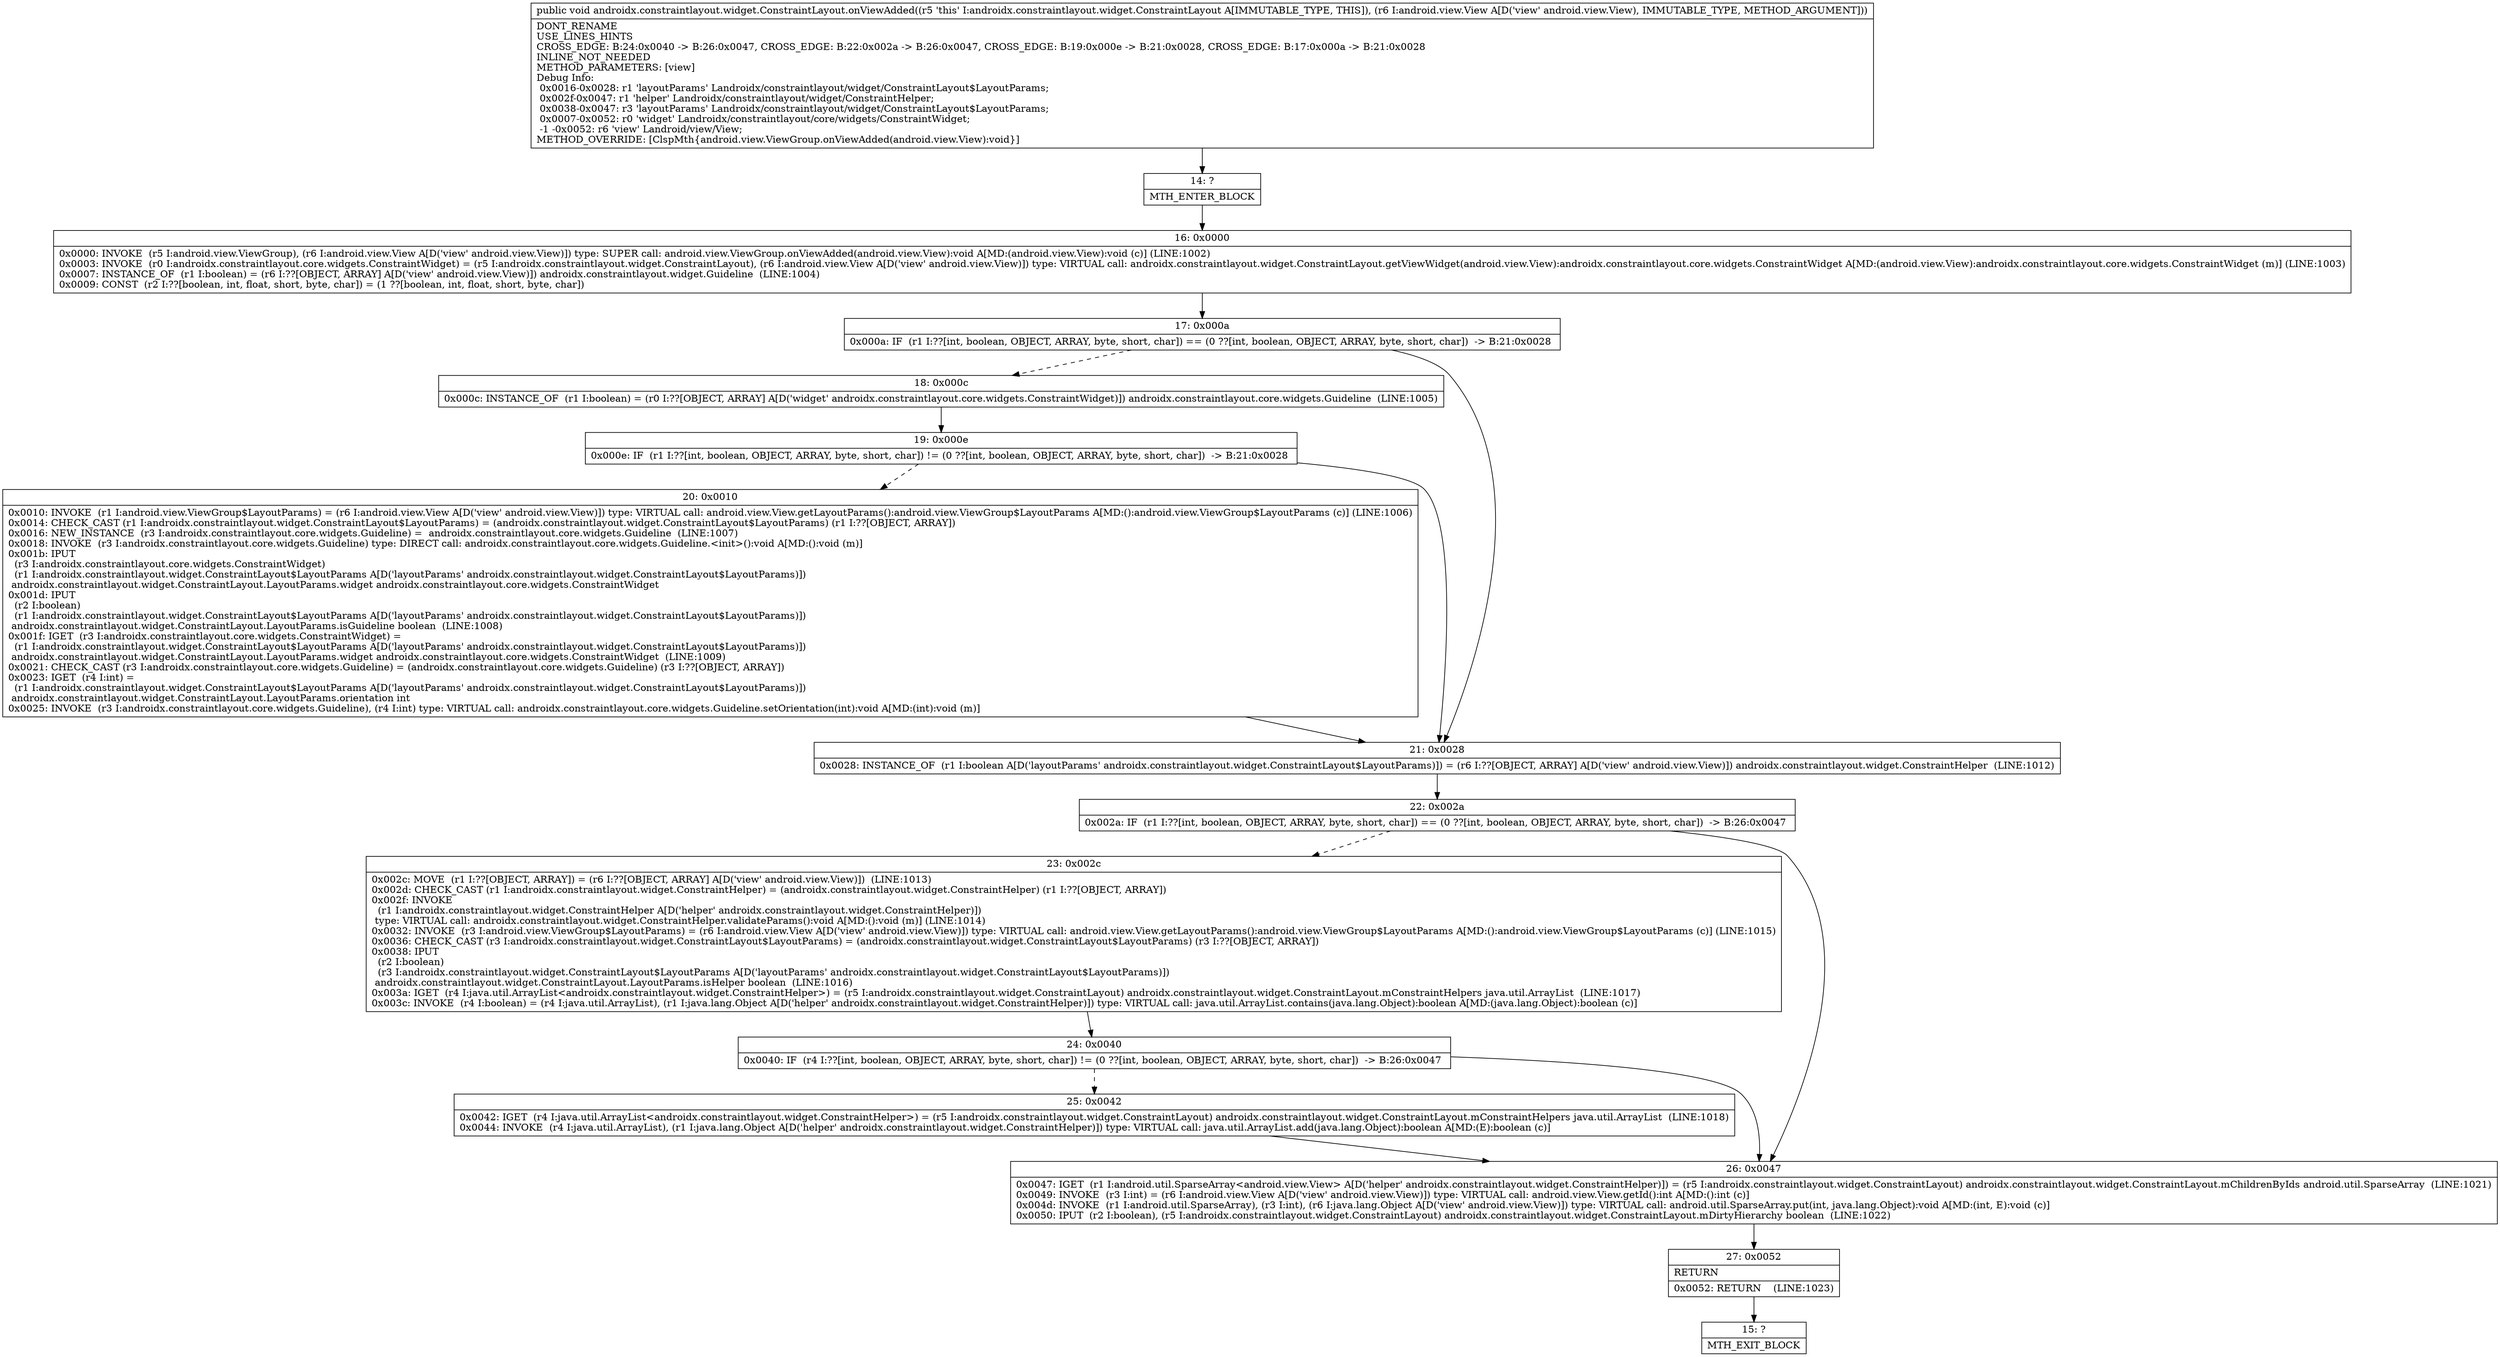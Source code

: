 digraph "CFG forandroidx.constraintlayout.widget.ConstraintLayout.onViewAdded(Landroid\/view\/View;)V" {
Node_14 [shape=record,label="{14\:\ ?|MTH_ENTER_BLOCK\l}"];
Node_16 [shape=record,label="{16\:\ 0x0000|0x0000: INVOKE  (r5 I:android.view.ViewGroup), (r6 I:android.view.View A[D('view' android.view.View)]) type: SUPER call: android.view.ViewGroup.onViewAdded(android.view.View):void A[MD:(android.view.View):void (c)] (LINE:1002)\l0x0003: INVOKE  (r0 I:androidx.constraintlayout.core.widgets.ConstraintWidget) = (r5 I:androidx.constraintlayout.widget.ConstraintLayout), (r6 I:android.view.View A[D('view' android.view.View)]) type: VIRTUAL call: androidx.constraintlayout.widget.ConstraintLayout.getViewWidget(android.view.View):androidx.constraintlayout.core.widgets.ConstraintWidget A[MD:(android.view.View):androidx.constraintlayout.core.widgets.ConstraintWidget (m)] (LINE:1003)\l0x0007: INSTANCE_OF  (r1 I:boolean) = (r6 I:??[OBJECT, ARRAY] A[D('view' android.view.View)]) androidx.constraintlayout.widget.Guideline  (LINE:1004)\l0x0009: CONST  (r2 I:??[boolean, int, float, short, byte, char]) = (1 ??[boolean, int, float, short, byte, char]) \l}"];
Node_17 [shape=record,label="{17\:\ 0x000a|0x000a: IF  (r1 I:??[int, boolean, OBJECT, ARRAY, byte, short, char]) == (0 ??[int, boolean, OBJECT, ARRAY, byte, short, char])  \-\> B:21:0x0028 \l}"];
Node_18 [shape=record,label="{18\:\ 0x000c|0x000c: INSTANCE_OF  (r1 I:boolean) = (r0 I:??[OBJECT, ARRAY] A[D('widget' androidx.constraintlayout.core.widgets.ConstraintWidget)]) androidx.constraintlayout.core.widgets.Guideline  (LINE:1005)\l}"];
Node_19 [shape=record,label="{19\:\ 0x000e|0x000e: IF  (r1 I:??[int, boolean, OBJECT, ARRAY, byte, short, char]) != (0 ??[int, boolean, OBJECT, ARRAY, byte, short, char])  \-\> B:21:0x0028 \l}"];
Node_20 [shape=record,label="{20\:\ 0x0010|0x0010: INVOKE  (r1 I:android.view.ViewGroup$LayoutParams) = (r6 I:android.view.View A[D('view' android.view.View)]) type: VIRTUAL call: android.view.View.getLayoutParams():android.view.ViewGroup$LayoutParams A[MD:():android.view.ViewGroup$LayoutParams (c)] (LINE:1006)\l0x0014: CHECK_CAST (r1 I:androidx.constraintlayout.widget.ConstraintLayout$LayoutParams) = (androidx.constraintlayout.widget.ConstraintLayout$LayoutParams) (r1 I:??[OBJECT, ARRAY]) \l0x0016: NEW_INSTANCE  (r3 I:androidx.constraintlayout.core.widgets.Guideline) =  androidx.constraintlayout.core.widgets.Guideline  (LINE:1007)\l0x0018: INVOKE  (r3 I:androidx.constraintlayout.core.widgets.Guideline) type: DIRECT call: androidx.constraintlayout.core.widgets.Guideline.\<init\>():void A[MD:():void (m)]\l0x001b: IPUT  \l  (r3 I:androidx.constraintlayout.core.widgets.ConstraintWidget)\l  (r1 I:androidx.constraintlayout.widget.ConstraintLayout$LayoutParams A[D('layoutParams' androidx.constraintlayout.widget.ConstraintLayout$LayoutParams)])\l androidx.constraintlayout.widget.ConstraintLayout.LayoutParams.widget androidx.constraintlayout.core.widgets.ConstraintWidget \l0x001d: IPUT  \l  (r2 I:boolean)\l  (r1 I:androidx.constraintlayout.widget.ConstraintLayout$LayoutParams A[D('layoutParams' androidx.constraintlayout.widget.ConstraintLayout$LayoutParams)])\l androidx.constraintlayout.widget.ConstraintLayout.LayoutParams.isGuideline boolean  (LINE:1008)\l0x001f: IGET  (r3 I:androidx.constraintlayout.core.widgets.ConstraintWidget) = \l  (r1 I:androidx.constraintlayout.widget.ConstraintLayout$LayoutParams A[D('layoutParams' androidx.constraintlayout.widget.ConstraintLayout$LayoutParams)])\l androidx.constraintlayout.widget.ConstraintLayout.LayoutParams.widget androidx.constraintlayout.core.widgets.ConstraintWidget  (LINE:1009)\l0x0021: CHECK_CAST (r3 I:androidx.constraintlayout.core.widgets.Guideline) = (androidx.constraintlayout.core.widgets.Guideline) (r3 I:??[OBJECT, ARRAY]) \l0x0023: IGET  (r4 I:int) = \l  (r1 I:androidx.constraintlayout.widget.ConstraintLayout$LayoutParams A[D('layoutParams' androidx.constraintlayout.widget.ConstraintLayout$LayoutParams)])\l androidx.constraintlayout.widget.ConstraintLayout.LayoutParams.orientation int \l0x0025: INVOKE  (r3 I:androidx.constraintlayout.core.widgets.Guideline), (r4 I:int) type: VIRTUAL call: androidx.constraintlayout.core.widgets.Guideline.setOrientation(int):void A[MD:(int):void (m)]\l}"];
Node_21 [shape=record,label="{21\:\ 0x0028|0x0028: INSTANCE_OF  (r1 I:boolean A[D('layoutParams' androidx.constraintlayout.widget.ConstraintLayout$LayoutParams)]) = (r6 I:??[OBJECT, ARRAY] A[D('view' android.view.View)]) androidx.constraintlayout.widget.ConstraintHelper  (LINE:1012)\l}"];
Node_22 [shape=record,label="{22\:\ 0x002a|0x002a: IF  (r1 I:??[int, boolean, OBJECT, ARRAY, byte, short, char]) == (0 ??[int, boolean, OBJECT, ARRAY, byte, short, char])  \-\> B:26:0x0047 \l}"];
Node_23 [shape=record,label="{23\:\ 0x002c|0x002c: MOVE  (r1 I:??[OBJECT, ARRAY]) = (r6 I:??[OBJECT, ARRAY] A[D('view' android.view.View)])  (LINE:1013)\l0x002d: CHECK_CAST (r1 I:androidx.constraintlayout.widget.ConstraintHelper) = (androidx.constraintlayout.widget.ConstraintHelper) (r1 I:??[OBJECT, ARRAY]) \l0x002f: INVOKE  \l  (r1 I:androidx.constraintlayout.widget.ConstraintHelper A[D('helper' androidx.constraintlayout.widget.ConstraintHelper)])\l type: VIRTUAL call: androidx.constraintlayout.widget.ConstraintHelper.validateParams():void A[MD:():void (m)] (LINE:1014)\l0x0032: INVOKE  (r3 I:android.view.ViewGroup$LayoutParams) = (r6 I:android.view.View A[D('view' android.view.View)]) type: VIRTUAL call: android.view.View.getLayoutParams():android.view.ViewGroup$LayoutParams A[MD:():android.view.ViewGroup$LayoutParams (c)] (LINE:1015)\l0x0036: CHECK_CAST (r3 I:androidx.constraintlayout.widget.ConstraintLayout$LayoutParams) = (androidx.constraintlayout.widget.ConstraintLayout$LayoutParams) (r3 I:??[OBJECT, ARRAY]) \l0x0038: IPUT  \l  (r2 I:boolean)\l  (r3 I:androidx.constraintlayout.widget.ConstraintLayout$LayoutParams A[D('layoutParams' androidx.constraintlayout.widget.ConstraintLayout$LayoutParams)])\l androidx.constraintlayout.widget.ConstraintLayout.LayoutParams.isHelper boolean  (LINE:1016)\l0x003a: IGET  (r4 I:java.util.ArrayList\<androidx.constraintlayout.widget.ConstraintHelper\>) = (r5 I:androidx.constraintlayout.widget.ConstraintLayout) androidx.constraintlayout.widget.ConstraintLayout.mConstraintHelpers java.util.ArrayList  (LINE:1017)\l0x003c: INVOKE  (r4 I:boolean) = (r4 I:java.util.ArrayList), (r1 I:java.lang.Object A[D('helper' androidx.constraintlayout.widget.ConstraintHelper)]) type: VIRTUAL call: java.util.ArrayList.contains(java.lang.Object):boolean A[MD:(java.lang.Object):boolean (c)]\l}"];
Node_24 [shape=record,label="{24\:\ 0x0040|0x0040: IF  (r4 I:??[int, boolean, OBJECT, ARRAY, byte, short, char]) != (0 ??[int, boolean, OBJECT, ARRAY, byte, short, char])  \-\> B:26:0x0047 \l}"];
Node_25 [shape=record,label="{25\:\ 0x0042|0x0042: IGET  (r4 I:java.util.ArrayList\<androidx.constraintlayout.widget.ConstraintHelper\>) = (r5 I:androidx.constraintlayout.widget.ConstraintLayout) androidx.constraintlayout.widget.ConstraintLayout.mConstraintHelpers java.util.ArrayList  (LINE:1018)\l0x0044: INVOKE  (r4 I:java.util.ArrayList), (r1 I:java.lang.Object A[D('helper' androidx.constraintlayout.widget.ConstraintHelper)]) type: VIRTUAL call: java.util.ArrayList.add(java.lang.Object):boolean A[MD:(E):boolean (c)]\l}"];
Node_26 [shape=record,label="{26\:\ 0x0047|0x0047: IGET  (r1 I:android.util.SparseArray\<android.view.View\> A[D('helper' androidx.constraintlayout.widget.ConstraintHelper)]) = (r5 I:androidx.constraintlayout.widget.ConstraintLayout) androidx.constraintlayout.widget.ConstraintLayout.mChildrenByIds android.util.SparseArray  (LINE:1021)\l0x0049: INVOKE  (r3 I:int) = (r6 I:android.view.View A[D('view' android.view.View)]) type: VIRTUAL call: android.view.View.getId():int A[MD:():int (c)]\l0x004d: INVOKE  (r1 I:android.util.SparseArray), (r3 I:int), (r6 I:java.lang.Object A[D('view' android.view.View)]) type: VIRTUAL call: android.util.SparseArray.put(int, java.lang.Object):void A[MD:(int, E):void (c)]\l0x0050: IPUT  (r2 I:boolean), (r5 I:androidx.constraintlayout.widget.ConstraintLayout) androidx.constraintlayout.widget.ConstraintLayout.mDirtyHierarchy boolean  (LINE:1022)\l}"];
Node_27 [shape=record,label="{27\:\ 0x0052|RETURN\l|0x0052: RETURN    (LINE:1023)\l}"];
Node_15 [shape=record,label="{15\:\ ?|MTH_EXIT_BLOCK\l}"];
MethodNode[shape=record,label="{public void androidx.constraintlayout.widget.ConstraintLayout.onViewAdded((r5 'this' I:androidx.constraintlayout.widget.ConstraintLayout A[IMMUTABLE_TYPE, THIS]), (r6 I:android.view.View A[D('view' android.view.View), IMMUTABLE_TYPE, METHOD_ARGUMENT]))  | DONT_RENAME\lUSE_LINES_HINTS\lCROSS_EDGE: B:24:0x0040 \-\> B:26:0x0047, CROSS_EDGE: B:22:0x002a \-\> B:26:0x0047, CROSS_EDGE: B:19:0x000e \-\> B:21:0x0028, CROSS_EDGE: B:17:0x000a \-\> B:21:0x0028\lINLINE_NOT_NEEDED\lMETHOD_PARAMETERS: [view]\lDebug Info:\l  0x0016\-0x0028: r1 'layoutParams' Landroidx\/constraintlayout\/widget\/ConstraintLayout$LayoutParams;\l  0x002f\-0x0047: r1 'helper' Landroidx\/constraintlayout\/widget\/ConstraintHelper;\l  0x0038\-0x0047: r3 'layoutParams' Landroidx\/constraintlayout\/widget\/ConstraintLayout$LayoutParams;\l  0x0007\-0x0052: r0 'widget' Landroidx\/constraintlayout\/core\/widgets\/ConstraintWidget;\l  \-1 \-0x0052: r6 'view' Landroid\/view\/View;\lMETHOD_OVERRIDE: [ClspMth\{android.view.ViewGroup.onViewAdded(android.view.View):void\}]\l}"];
MethodNode -> Node_14;Node_14 -> Node_16;
Node_16 -> Node_17;
Node_17 -> Node_18[style=dashed];
Node_17 -> Node_21;
Node_18 -> Node_19;
Node_19 -> Node_20[style=dashed];
Node_19 -> Node_21;
Node_20 -> Node_21;
Node_21 -> Node_22;
Node_22 -> Node_23[style=dashed];
Node_22 -> Node_26;
Node_23 -> Node_24;
Node_24 -> Node_25[style=dashed];
Node_24 -> Node_26;
Node_25 -> Node_26;
Node_26 -> Node_27;
Node_27 -> Node_15;
}

